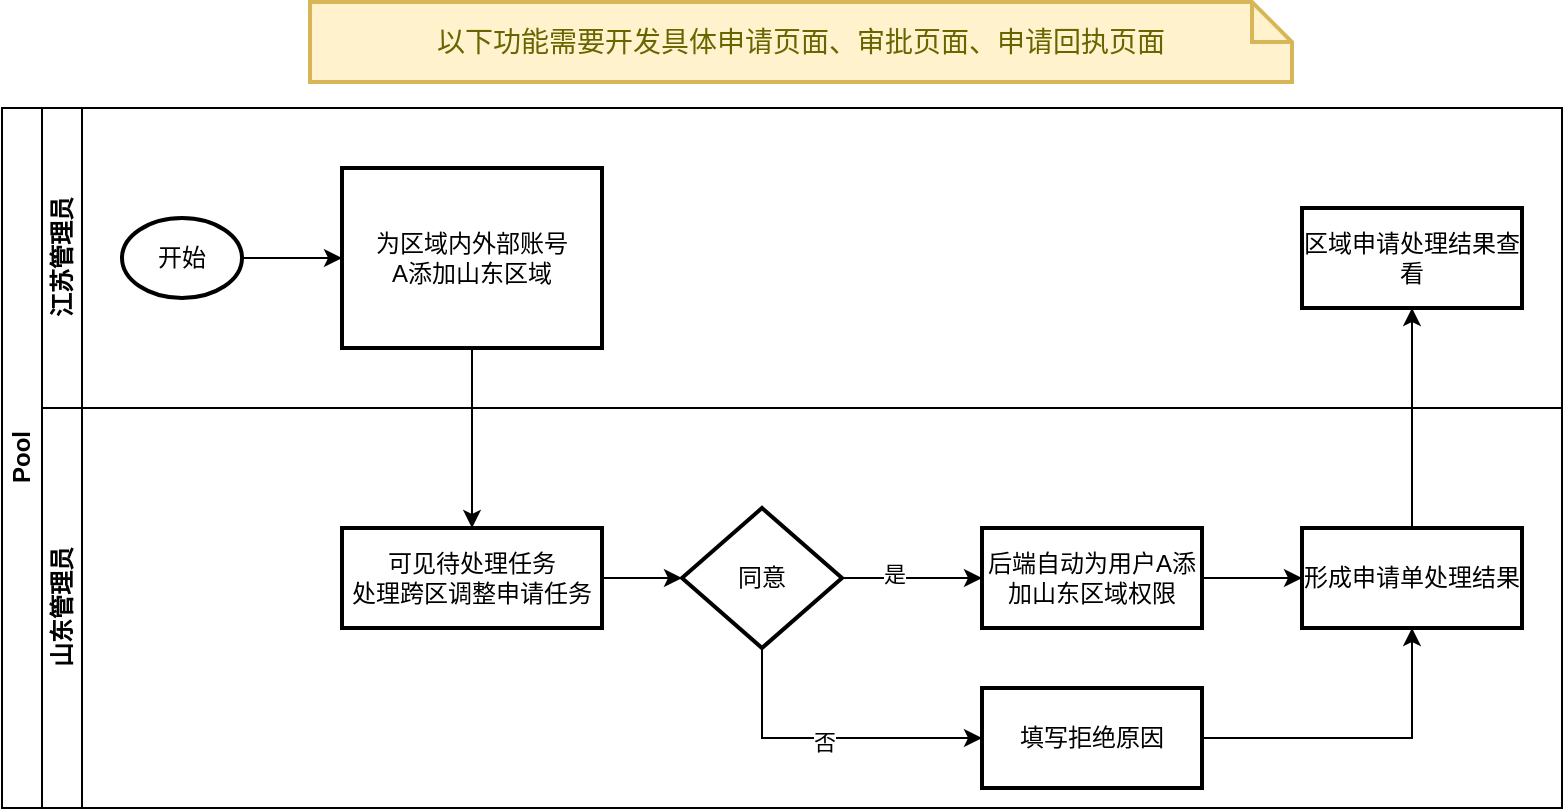 <mxfile version="20.8.16" type="github">
  <diagram id="prtHgNgQTEPvFCAcTncT" name="Page-1">
    <mxGraphModel dx="1007" dy="450" grid="0" gridSize="10" guides="1" tooltips="1" connect="1" arrows="1" fold="1" page="0" pageScale="1" pageWidth="827" pageHeight="1169" math="0" shadow="0">
      <root>
        <mxCell id="0" />
        <mxCell id="1" parent="0" />
        <mxCell id="dNxyNK7c78bLwvsdeMH5-19" value="Pool" style="swimlane;html=1;childLayout=stackLayout;resizeParent=1;resizeParentMax=0;horizontal=0;startSize=20;horizontalStack=0;movable=0;resizable=0;rotatable=0;deletable=0;editable=0;connectable=0;" parent="1" vertex="1">
          <mxGeometry x="120" y="120" width="780" height="350" as="geometry" />
        </mxCell>
        <mxCell id="dNxyNK7c78bLwvsdeMH5-21" value="江苏管理员" style="swimlane;html=1;startSize=20;horizontal=0;" parent="dNxyNK7c78bLwvsdeMH5-19" vertex="1">
          <mxGeometry x="20" width="760" height="150" as="geometry" />
        </mxCell>
        <mxCell id="dnr6v99prlty-qJEZTvb-3" style="edgeStyle=orthogonalEdgeStyle;rounded=0;orthogonalLoop=1;jettySize=auto;html=1;entryX=0;entryY=0.5;entryDx=0;entryDy=0;exitX=1;exitY=0.5;exitDx=0;exitDy=0;exitPerimeter=0;" parent="dNxyNK7c78bLwvsdeMH5-21" source="dnr6v99prlty-qJEZTvb-1" target="dnr6v99prlty-qJEZTvb-2" edge="1">
          <mxGeometry relative="1" as="geometry">
            <mxPoint x="110" y="55" as="sourcePoint" />
          </mxGeometry>
        </mxCell>
        <mxCell id="dnr6v99prlty-qJEZTvb-1" value="开始" style="strokeWidth=2;html=1;shape=mxgraph.flowchart.start_1;whiteSpace=wrap;" parent="dNxyNK7c78bLwvsdeMH5-21" vertex="1">
          <mxGeometry x="40" y="55" width="60" height="40" as="geometry" />
        </mxCell>
        <mxCell id="dnr6v99prlty-qJEZTvb-2" value="为区域内外部账号&lt;br&gt;A添加山东区域" style="whiteSpace=wrap;html=1;strokeWidth=2;" parent="dNxyNK7c78bLwvsdeMH5-21" vertex="1">
          <mxGeometry x="150" y="30" width="130" height="90" as="geometry" />
        </mxCell>
        <mxCell id="dnr6v99prlty-qJEZTvb-22" value="区域申请处理结果查看" style="whiteSpace=wrap;html=1;strokeWidth=2;" parent="dNxyNK7c78bLwvsdeMH5-21" vertex="1">
          <mxGeometry x="630" y="50" width="110" height="50" as="geometry" />
        </mxCell>
        <mxCell id="dNxyNK7c78bLwvsdeMH5-20" value="山东管理员" style="swimlane;html=1;startSize=20;horizontal=0;" parent="dNxyNK7c78bLwvsdeMH5-19" vertex="1">
          <mxGeometry x="20" y="150" width="760" height="200" as="geometry" />
        </mxCell>
        <mxCell id="dnr6v99prlty-qJEZTvb-7" style="edgeStyle=orthogonalEdgeStyle;rounded=0;orthogonalLoop=1;jettySize=auto;html=1;entryX=0;entryY=0.5;entryDx=0;entryDy=0;" parent="dNxyNK7c78bLwvsdeMH5-20" source="dnr6v99prlty-qJEZTvb-5" target="dnr6v99prlty-qJEZTvb-6" edge="1">
          <mxGeometry relative="1" as="geometry" />
        </mxCell>
        <mxCell id="dnr6v99prlty-qJEZTvb-5" value="可见待处理任务&lt;br&gt;处理跨区调整申请任务" style="whiteSpace=wrap;html=1;strokeWidth=2;" parent="dNxyNK7c78bLwvsdeMH5-20" vertex="1">
          <mxGeometry x="150" y="60" width="130" height="50" as="geometry" />
        </mxCell>
        <mxCell id="dnr6v99prlty-qJEZTvb-10" style="edgeStyle=orthogonalEdgeStyle;rounded=0;orthogonalLoop=1;jettySize=auto;html=1;entryX=0;entryY=0.5;entryDx=0;entryDy=0;" parent="dNxyNK7c78bLwvsdeMH5-20" source="dnr6v99prlty-qJEZTvb-6" target="dnr6v99prlty-qJEZTvb-9" edge="1">
          <mxGeometry relative="1" as="geometry" />
        </mxCell>
        <mxCell id="dnr6v99prlty-qJEZTvb-11" value="是" style="edgeLabel;html=1;align=center;verticalAlign=middle;resizable=0;points=[];" parent="dnr6v99prlty-qJEZTvb-10" vertex="1" connectable="0">
          <mxGeometry x="-0.277" y="2" relative="1" as="geometry">
            <mxPoint as="offset" />
          </mxGeometry>
        </mxCell>
        <mxCell id="dnr6v99prlty-qJEZTvb-14" style="edgeStyle=orthogonalEdgeStyle;rounded=0;orthogonalLoop=1;jettySize=auto;html=1;exitX=0.5;exitY=1;exitDx=0;exitDy=0;entryX=0;entryY=0.5;entryDx=0;entryDy=0;" parent="dNxyNK7c78bLwvsdeMH5-20" source="dnr6v99prlty-qJEZTvb-6" target="dnr6v99prlty-qJEZTvb-13" edge="1">
          <mxGeometry relative="1" as="geometry" />
        </mxCell>
        <mxCell id="dnr6v99prlty-qJEZTvb-15" value="否" style="edgeLabel;html=1;align=center;verticalAlign=middle;resizable=0;points=[];" parent="dnr6v99prlty-qJEZTvb-14" vertex="1" connectable="0">
          <mxGeometry x="-0.022" y="-2" relative="1" as="geometry">
            <mxPoint as="offset" />
          </mxGeometry>
        </mxCell>
        <mxCell id="dnr6v99prlty-qJEZTvb-6" value="同意" style="rhombus;whiteSpace=wrap;html=1;strokeWidth=2;" parent="dNxyNK7c78bLwvsdeMH5-20" vertex="1">
          <mxGeometry x="320" y="50" width="80" height="70" as="geometry" />
        </mxCell>
        <mxCell id="dnr6v99prlty-qJEZTvb-19" style="edgeStyle=orthogonalEdgeStyle;rounded=0;orthogonalLoop=1;jettySize=auto;html=1;entryX=0;entryY=0.5;entryDx=0;entryDy=0;" parent="dNxyNK7c78bLwvsdeMH5-20" source="dnr6v99prlty-qJEZTvb-9" target="dnr6v99prlty-qJEZTvb-18" edge="1">
          <mxGeometry relative="1" as="geometry" />
        </mxCell>
        <mxCell id="dnr6v99prlty-qJEZTvb-9" value="后端自动为用户A添加山东区域权限" style="whiteSpace=wrap;html=1;strokeWidth=2;" parent="dNxyNK7c78bLwvsdeMH5-20" vertex="1">
          <mxGeometry x="470" y="60" width="110" height="50" as="geometry" />
        </mxCell>
        <mxCell id="dnr6v99prlty-qJEZTvb-20" style="edgeStyle=orthogonalEdgeStyle;rounded=0;orthogonalLoop=1;jettySize=auto;html=1;entryX=0.5;entryY=1;entryDx=0;entryDy=0;" parent="dNxyNK7c78bLwvsdeMH5-20" source="dnr6v99prlty-qJEZTvb-13" target="dnr6v99prlty-qJEZTvb-18" edge="1">
          <mxGeometry relative="1" as="geometry" />
        </mxCell>
        <mxCell id="dnr6v99prlty-qJEZTvb-13" value="填写拒绝原因" style="whiteSpace=wrap;html=1;strokeWidth=2;" parent="dNxyNK7c78bLwvsdeMH5-20" vertex="1">
          <mxGeometry x="470" y="140" width="110" height="50" as="geometry" />
        </mxCell>
        <mxCell id="dnr6v99prlty-qJEZTvb-18" value="形成申请单处理结果" style="whiteSpace=wrap;html=1;strokeWidth=2;" parent="dNxyNK7c78bLwvsdeMH5-20" vertex="1">
          <mxGeometry x="630" y="60" width="110" height="50" as="geometry" />
        </mxCell>
        <mxCell id="dnr6v99prlty-qJEZTvb-17" style="edgeStyle=orthogonalEdgeStyle;rounded=0;orthogonalLoop=1;jettySize=auto;html=1;entryX=0.5;entryY=0;entryDx=0;entryDy=0;" parent="dNxyNK7c78bLwvsdeMH5-19" source="dnr6v99prlty-qJEZTvb-2" target="dnr6v99prlty-qJEZTvb-5" edge="1">
          <mxGeometry relative="1" as="geometry" />
        </mxCell>
        <mxCell id="dnr6v99prlty-qJEZTvb-21" style="edgeStyle=orthogonalEdgeStyle;rounded=0;orthogonalLoop=1;jettySize=auto;html=1;entryX=0.5;entryY=1;entryDx=0;entryDy=0;" parent="dNxyNK7c78bLwvsdeMH5-19" source="dnr6v99prlty-qJEZTvb-18" target="dnr6v99prlty-qJEZTvb-22" edge="1">
          <mxGeometry relative="1" as="geometry">
            <mxPoint x="705.0" y="110" as="targetPoint" />
            <Array as="points" />
          </mxGeometry>
        </mxCell>
        <mxCell id="rLYQuygAzG4uJO49GnZu-1" value="以下功能需要开发具体申请页面、审批页面、申请回执页面" style="shape=note;strokeWidth=2;fontSize=14;size=20;whiteSpace=wrap;html=1;fillColor=#fff2cc;strokeColor=#d6b656;fontColor=#666600;" vertex="1" parent="1">
          <mxGeometry x="274" y="67" width="491" height="40" as="geometry" />
        </mxCell>
      </root>
    </mxGraphModel>
  </diagram>
</mxfile>
